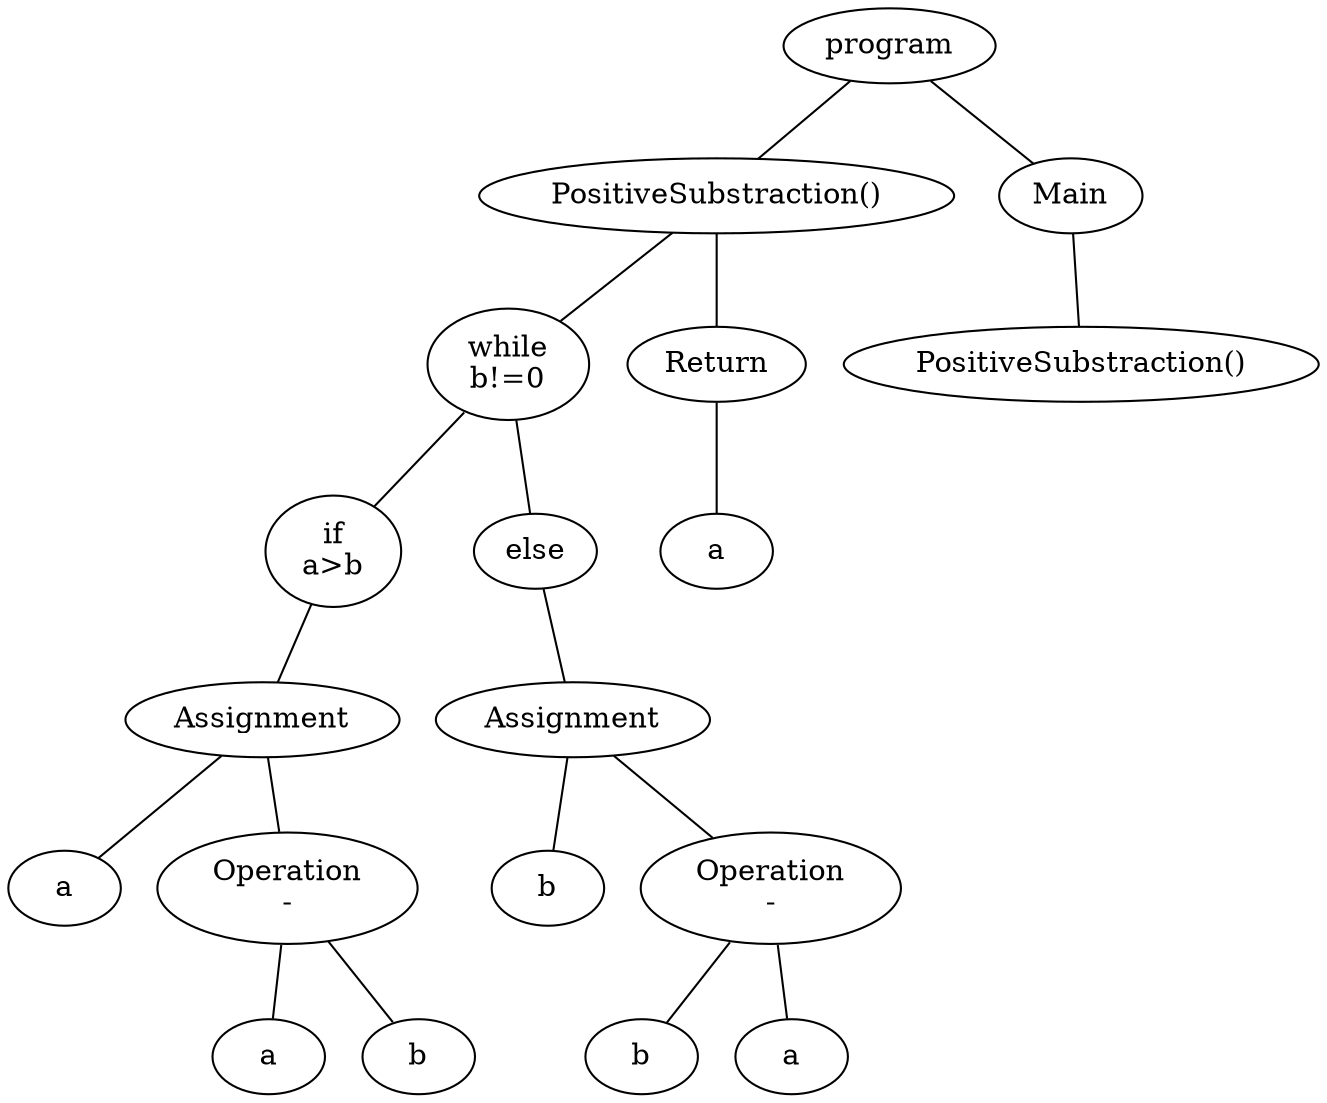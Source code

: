 graph AST {
0[label="program"];
1[label="PositiveSubstraction()"];
0 -- 1;
2[label="while
b!=0"];
1 -- 2;
3[label="if
a>b"];
2 -- 3;
4[label="Assignment"];
3 -- 4;
5[label="a"];
4 -- 5;
6[label="Operation
-"];
4 -- 6;
7[label="a"];
6 -- 7;
8[label="b"];
6 -- 8;
9[label="else"];
2 -- 9;
10[label="Assignment"];
9 -- 10;
11[label="b"];
10 -- 11;
12[label="Operation
-"];
10 -- 12;
13[label="b"];
12 -- 13;
14[label="a"];
12 -- 14;
15[label="Return"];
1 -- 15;
16[label="a"];
15 -- 16;
17[label="Main"];
0 -- 17;
18[label="PositiveSubstraction()"];
17 -- 18;

}
